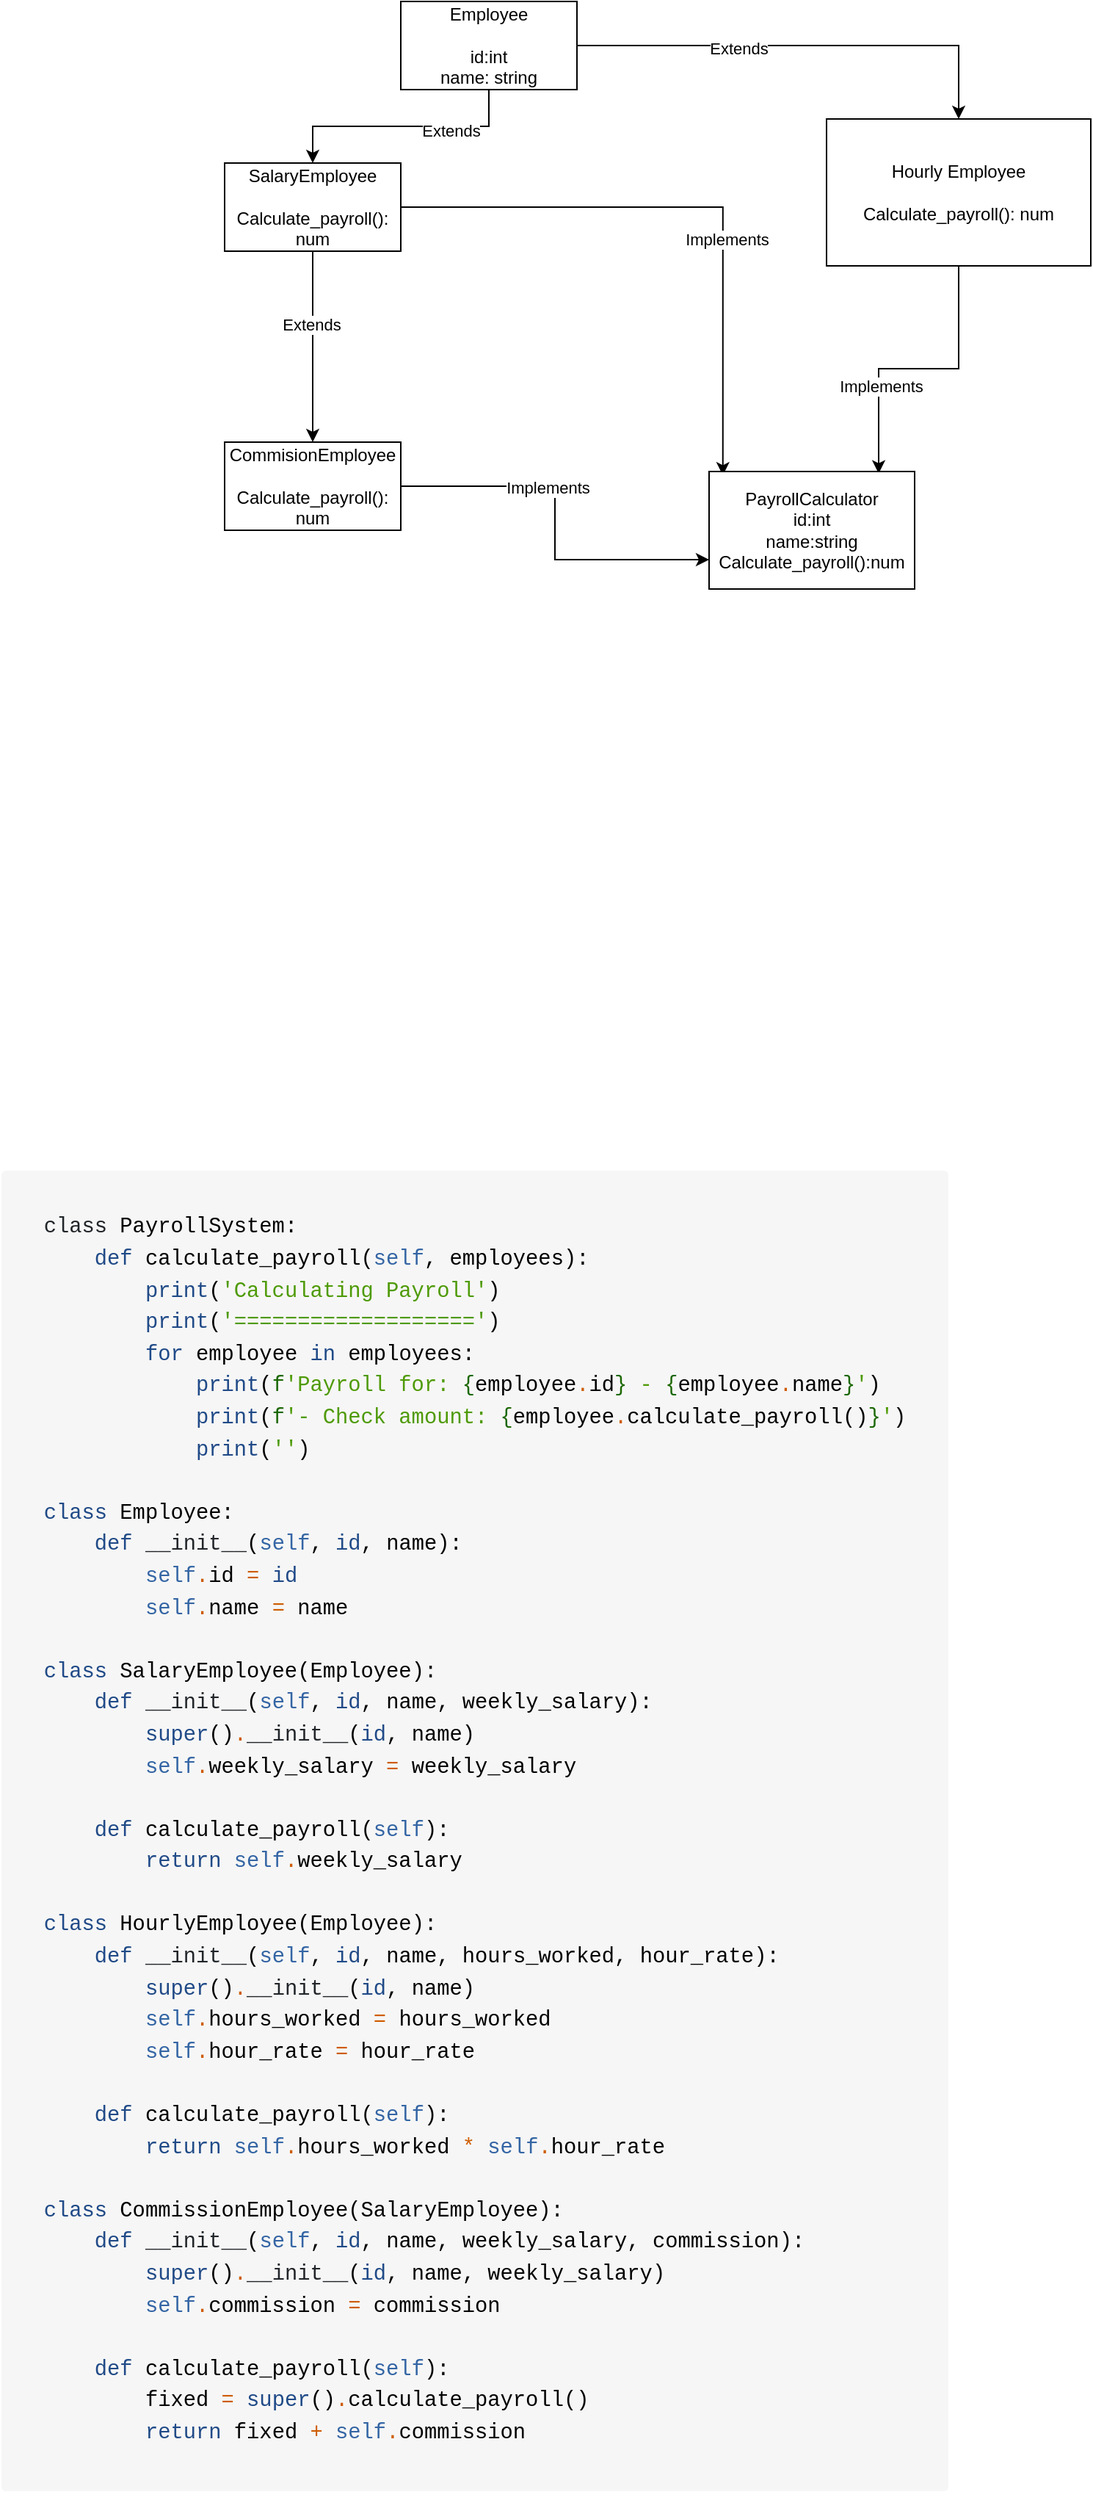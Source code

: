 <mxfile version="21.1.1" type="github">
  <diagram name="Page-1" id="iYBlmpluRM1crAv6GRh2">
    <mxGraphModel dx="2255" dy="687" grid="1" gridSize="10" guides="1" tooltips="1" connect="1" arrows="1" fold="1" page="1" pageScale="1" pageWidth="850" pageHeight="1100" math="0" shadow="0">
      <root>
        <mxCell id="0" />
        <mxCell id="1" parent="0" />
        <mxCell id="h7s7YZ0ps7kjXtsoYlMD-13" style="edgeStyle=orthogonalEdgeStyle;rounded=0;orthogonalLoop=1;jettySize=auto;html=1;entryX=0.5;entryY=0;entryDx=0;entryDy=0;" edge="1" parent="1" source="h7s7YZ0ps7kjXtsoYlMD-1" target="h7s7YZ0ps7kjXtsoYlMD-2">
          <mxGeometry relative="1" as="geometry" />
        </mxCell>
        <mxCell id="h7s7YZ0ps7kjXtsoYlMD-24" value="Extends" style="edgeLabel;html=1;align=center;verticalAlign=middle;resizable=0;points=[];" vertex="1" connectable="0" parent="h7s7YZ0ps7kjXtsoYlMD-13">
          <mxGeometry x="-0.29" y="-2" relative="1" as="geometry">
            <mxPoint as="offset" />
          </mxGeometry>
        </mxCell>
        <mxCell id="h7s7YZ0ps7kjXtsoYlMD-15" style="edgeStyle=orthogonalEdgeStyle;rounded=0;orthogonalLoop=1;jettySize=auto;html=1;entryX=0.5;entryY=0;entryDx=0;entryDy=0;" edge="1" parent="1" source="h7s7YZ0ps7kjXtsoYlMD-1" target="h7s7YZ0ps7kjXtsoYlMD-3">
          <mxGeometry relative="1" as="geometry" />
        </mxCell>
        <mxCell id="h7s7YZ0ps7kjXtsoYlMD-22" value="Extends" style="edgeLabel;html=1;align=center;verticalAlign=middle;resizable=0;points=[];" vertex="1" connectable="0" parent="h7s7YZ0ps7kjXtsoYlMD-15">
          <mxGeometry x="-0.4" y="3" relative="1" as="geometry">
            <mxPoint as="offset" />
          </mxGeometry>
        </mxCell>
        <mxCell id="h7s7YZ0ps7kjXtsoYlMD-1" value="Employee&lt;br&gt;&lt;br&gt;id:int&lt;br&gt;name: string" style="rounded=0;whiteSpace=wrap;html=1;" vertex="1" parent="1">
          <mxGeometry x="220" y="80" width="120" height="60" as="geometry" />
        </mxCell>
        <mxCell id="h7s7YZ0ps7kjXtsoYlMD-12" style="edgeStyle=orthogonalEdgeStyle;rounded=0;orthogonalLoop=1;jettySize=auto;html=1;entryX=0.825;entryY=0.017;entryDx=0;entryDy=0;entryPerimeter=0;" edge="1" parent="1" source="h7s7YZ0ps7kjXtsoYlMD-2" target="h7s7YZ0ps7kjXtsoYlMD-8">
          <mxGeometry relative="1" as="geometry" />
        </mxCell>
        <mxCell id="h7s7YZ0ps7kjXtsoYlMD-21" value="Implements" style="edgeLabel;html=1;align=center;verticalAlign=middle;resizable=0;points=[];" vertex="1" connectable="0" parent="h7s7YZ0ps7kjXtsoYlMD-12">
          <mxGeometry x="0.396" y="1" relative="1" as="geometry">
            <mxPoint as="offset" />
          </mxGeometry>
        </mxCell>
        <mxCell id="h7s7YZ0ps7kjXtsoYlMD-2" value="Hourly Employee&lt;br&gt;&lt;br&gt;Calculate_payroll(): num" style="rounded=0;whiteSpace=wrap;html=1;" vertex="1" parent="1">
          <mxGeometry x="510" y="160" width="180" height="100" as="geometry" />
        </mxCell>
        <mxCell id="h7s7YZ0ps7kjXtsoYlMD-11" style="edgeStyle=orthogonalEdgeStyle;rounded=0;orthogonalLoop=1;jettySize=auto;html=1;entryX=0.067;entryY=0.033;entryDx=0;entryDy=0;entryPerimeter=0;" edge="1" parent="1" source="h7s7YZ0ps7kjXtsoYlMD-3" target="h7s7YZ0ps7kjXtsoYlMD-8">
          <mxGeometry relative="1" as="geometry" />
        </mxCell>
        <mxCell id="h7s7YZ0ps7kjXtsoYlMD-20" value="Implements" style="edgeLabel;html=1;align=center;verticalAlign=middle;resizable=0;points=[];" vertex="1" connectable="0" parent="h7s7YZ0ps7kjXtsoYlMD-11">
          <mxGeometry x="0.2" y="2" relative="1" as="geometry">
            <mxPoint as="offset" />
          </mxGeometry>
        </mxCell>
        <mxCell id="h7s7YZ0ps7kjXtsoYlMD-17" style="edgeStyle=orthogonalEdgeStyle;rounded=0;orthogonalLoop=1;jettySize=auto;html=1;entryX=0.5;entryY=0;entryDx=0;entryDy=0;" edge="1" parent="1" source="h7s7YZ0ps7kjXtsoYlMD-3" target="h7s7YZ0ps7kjXtsoYlMD-6">
          <mxGeometry relative="1" as="geometry" />
        </mxCell>
        <mxCell id="h7s7YZ0ps7kjXtsoYlMD-26" value="Extends" style="edgeLabel;html=1;align=center;verticalAlign=middle;resizable=0;points=[];" vertex="1" connectable="0" parent="h7s7YZ0ps7kjXtsoYlMD-17">
          <mxGeometry x="-0.231" y="-1" relative="1" as="geometry">
            <mxPoint as="offset" />
          </mxGeometry>
        </mxCell>
        <mxCell id="h7s7YZ0ps7kjXtsoYlMD-3" value="SalaryEmployee&lt;br&gt;&lt;br&gt;Calculate_payroll(): num" style="rounded=0;whiteSpace=wrap;html=1;" vertex="1" parent="1">
          <mxGeometry x="100" y="190" width="120" height="60" as="geometry" />
        </mxCell>
        <mxCell id="h7s7YZ0ps7kjXtsoYlMD-10" style="edgeStyle=orthogonalEdgeStyle;rounded=0;orthogonalLoop=1;jettySize=auto;html=1;entryX=0;entryY=0.75;entryDx=0;entryDy=0;" edge="1" parent="1" source="h7s7YZ0ps7kjXtsoYlMD-6" target="h7s7YZ0ps7kjXtsoYlMD-8">
          <mxGeometry relative="1" as="geometry" />
        </mxCell>
        <mxCell id="h7s7YZ0ps7kjXtsoYlMD-19" value="Implements" style="edgeLabel;html=1;align=center;verticalAlign=middle;resizable=0;points=[];" vertex="1" connectable="0" parent="h7s7YZ0ps7kjXtsoYlMD-10">
          <mxGeometry x="-0.231" y="-1" relative="1" as="geometry">
            <mxPoint as="offset" />
          </mxGeometry>
        </mxCell>
        <mxCell id="h7s7YZ0ps7kjXtsoYlMD-6" value="CommisionEmployee&lt;br&gt;&lt;br&gt;Calculate_payroll():&lt;br&gt;num" style="rounded=0;whiteSpace=wrap;html=1;" vertex="1" parent="1">
          <mxGeometry x="100" y="380" width="120" height="60" as="geometry" />
        </mxCell>
        <mxCell id="h7s7YZ0ps7kjXtsoYlMD-8" value="PayrollCalculator&lt;br&gt;id:int&lt;br&gt;name:string&lt;br&gt;Calculate_payroll():num" style="rounded=0;whiteSpace=wrap;html=1;" vertex="1" parent="1">
          <mxGeometry x="430" y="400" width="140" height="80" as="geometry" />
        </mxCell>
        <mxCell id="h7s7YZ0ps7kjXtsoYlMD-27" value="&lt;pre style=&quot;box-sizing: border-box; font-family: SFMono-Regular, Menlo, Monaco, Consolas, &amp;quot;liberation mono&amp;quot;, &amp;quot;courier new&amp;quot;, monospace; font-size: 14.4px; margin-top: 0px; margin-bottom: 0px; overflow: auto; color: rgb(33, 37, 41); line-height: 1.5em; background-color: rgb(246, 246, 246); padding: 1em; border-radius: 3px; overflow-wrap: normal; position: relative; text-align: left;&quot;&gt;&lt;pre style=&quot;box-sizing: border-box; font-family: SFMono-Regular, Menlo, Monaco, Consolas, &amp;quot;liberation mono&amp;quot;, &amp;quot;courier new&amp;quot;, monospace; font-size: 14.4px; margin-top: 0px; margin-bottom: 0px; overflow: auto; line-height: 1.5em; padding: 1em; border-radius: 3px; overflow-wrap: normal; position: relative;&quot;&gt;&lt;code style=&quot;box-sizing: border-box; font-family: SFMono-Regular, Menlo, Monaco, Consolas, &amp;quot;liberation mono&amp;quot;, &amp;quot;courier new&amp;quot;, monospace; font-size: inherit; color: inherit; overflow-wrap: normal; word-break: normal;&quot;&gt;class &lt;span style=&quot;box-sizing: border-box; color: rgb(0, 0, 0);&quot; class=&quot;nc&quot;&gt;PayrollSystem&lt;/span&gt;&lt;span style=&quot;box-sizing: border-box; color: rgb(0, 0, 0);&quot; class=&quot;p&quot;&gt;:&lt;/span&gt;&lt;br/&gt;    &lt;span style=&quot;box-sizing: border-box; color: rgb(32, 74, 135);&quot; class=&quot;k&quot;&gt;def&lt;/span&gt; &lt;span style=&quot;box-sizing: border-box; color: rgb(0, 0, 0);&quot; class=&quot;nf&quot;&gt;calculate_payroll&lt;/span&gt;&lt;span style=&quot;box-sizing: border-box; color: rgb(0, 0, 0);&quot; class=&quot;p&quot;&gt;(&lt;/span&gt;&lt;span style=&quot;box-sizing: border-box; color: rgb(52, 101, 164);&quot; class=&quot;bp&quot;&gt;self&lt;/span&gt;&lt;span style=&quot;box-sizing: border-box; color: rgb(0, 0, 0);&quot; class=&quot;p&quot;&gt;,&lt;/span&gt; &lt;span style=&quot;box-sizing: border-box; color: rgb(0, 0, 0);&quot; class=&quot;n&quot;&gt;employees&lt;/span&gt;&lt;span style=&quot;box-sizing: border-box; color: rgb(0, 0, 0);&quot; class=&quot;p&quot;&gt;):&lt;/span&gt;&lt;br/&gt;        &lt;span style=&quot;box-sizing: border-box; color: rgb(32, 74, 135);&quot; class=&quot;nb&quot;&gt;print&lt;/span&gt;&lt;span style=&quot;box-sizing: border-box; color: rgb(0, 0, 0);&quot; class=&quot;p&quot;&gt;(&lt;/span&gt;&lt;span style=&quot;box-sizing: border-box; color: rgb(78, 154, 6);&quot; class=&quot;s1&quot;&gt;&#39;Calculating Payroll&#39;&lt;/span&gt;&lt;span style=&quot;box-sizing: border-box; color: rgb(0, 0, 0);&quot; class=&quot;p&quot;&gt;)&lt;/span&gt;&lt;br/&gt;        &lt;span style=&quot;box-sizing: border-box; color: rgb(32, 74, 135);&quot; class=&quot;nb&quot;&gt;print&lt;/span&gt;&lt;span style=&quot;box-sizing: border-box; color: rgb(0, 0, 0);&quot; class=&quot;p&quot;&gt;(&lt;/span&gt;&lt;span style=&quot;box-sizing: border-box; color: rgb(78, 154, 6);&quot; class=&quot;s1&quot;&gt;&#39;===================&#39;&lt;/span&gt;&lt;span style=&quot;box-sizing: border-box; color: rgb(0, 0, 0);&quot; class=&quot;p&quot;&gt;)&lt;/span&gt;&lt;br/&gt;        &lt;span style=&quot;box-sizing: border-box; color: rgb(32, 74, 135);&quot; class=&quot;k&quot;&gt;for&lt;/span&gt; &lt;span style=&quot;box-sizing: border-box; color: rgb(0, 0, 0);&quot; class=&quot;n&quot;&gt;employee&lt;/span&gt; &lt;span style=&quot;box-sizing: border-box; color: rgb(32, 74, 135);&quot; class=&quot;ow&quot;&gt;in&lt;/span&gt; &lt;span style=&quot;box-sizing: border-box; color: rgb(0, 0, 0);&quot; class=&quot;n&quot;&gt;employees&lt;/span&gt;&lt;span style=&quot;box-sizing: border-box; color: rgb(0, 0, 0);&quot; class=&quot;p&quot;&gt;:&lt;/span&gt;&lt;br/&gt;            &lt;span style=&quot;box-sizing: border-box; color: rgb(32, 74, 135);&quot; class=&quot;nb&quot;&gt;print&lt;/span&gt;&lt;span style=&quot;box-sizing: border-box; color: rgb(0, 0, 0);&quot; class=&quot;p&quot;&gt;(&lt;/span&gt;&lt;span style=&quot;box-sizing: border-box; color: rgb(27, 103, 0);&quot; class=&quot;sa&quot;&gt;f&lt;/span&gt;&lt;span style=&quot;box-sizing: border-box; color: rgb(78, 154, 6);&quot; class=&quot;s1&quot;&gt;&#39;Payroll for: &lt;/span&gt;&lt;span style=&quot;box-sizing: border-box; color: rgb(27, 103, 0);&quot; class=&quot;si&quot;&gt;{&lt;/span&gt;&lt;span style=&quot;box-sizing: border-box; color: rgb(0, 0, 0);&quot; class=&quot;n&quot;&gt;employee&lt;/span&gt;&lt;span style=&quot;box-sizing: border-box; color: rgb(206, 92, 0);&quot; class=&quot;o&quot;&gt;.&lt;/span&gt;&lt;span style=&quot;box-sizing: border-box; color: rgb(0, 0, 0);&quot; class=&quot;n&quot;&gt;id&lt;/span&gt;&lt;span style=&quot;box-sizing: border-box; color: rgb(27, 103, 0);&quot; class=&quot;si&quot;&gt;}&lt;/span&gt;&lt;span style=&quot;box-sizing: border-box; color: rgb(78, 154, 6);&quot; class=&quot;s1&quot;&gt; - &lt;/span&gt;&lt;span style=&quot;box-sizing: border-box; color: rgb(27, 103, 0);&quot; class=&quot;si&quot;&gt;{&lt;/span&gt;&lt;span style=&quot;box-sizing: border-box; color: rgb(0, 0, 0);&quot; class=&quot;n&quot;&gt;employee&lt;/span&gt;&lt;span style=&quot;box-sizing: border-box; color: rgb(206, 92, 0);&quot; class=&quot;o&quot;&gt;.&lt;/span&gt;&lt;span style=&quot;box-sizing: border-box; color: rgb(0, 0, 0);&quot; class=&quot;n&quot;&gt;name&lt;/span&gt;&lt;span style=&quot;box-sizing: border-box; color: rgb(27, 103, 0);&quot; class=&quot;si&quot;&gt;}&lt;/span&gt;&lt;span style=&quot;box-sizing: border-box; color: rgb(78, 154, 6);&quot; class=&quot;s1&quot;&gt;&#39;&lt;/span&gt;&lt;span style=&quot;box-sizing: border-box; color: rgb(0, 0, 0);&quot; class=&quot;p&quot;&gt;)&lt;/span&gt;&lt;br/&gt;            &lt;span style=&quot;box-sizing: border-box; color: rgb(32, 74, 135);&quot; class=&quot;nb&quot;&gt;print&lt;/span&gt;&lt;span style=&quot;box-sizing: border-box; color: rgb(0, 0, 0);&quot; class=&quot;p&quot;&gt;(&lt;/span&gt;&lt;span style=&quot;box-sizing: border-box; color: rgb(27, 103, 0);&quot; class=&quot;sa&quot;&gt;f&lt;/span&gt;&lt;span style=&quot;box-sizing: border-box; color: rgb(78, 154, 6);&quot; class=&quot;s1&quot;&gt;&#39;- Check amount: &lt;/span&gt;&lt;span style=&quot;box-sizing: border-box; color: rgb(27, 103, 0);&quot; class=&quot;si&quot;&gt;{&lt;/span&gt;&lt;span style=&quot;box-sizing: border-box; color: rgb(0, 0, 0);&quot; class=&quot;n&quot;&gt;employee&lt;/span&gt;&lt;span style=&quot;box-sizing: border-box; color: rgb(206, 92, 0);&quot; class=&quot;o&quot;&gt;.&lt;/span&gt;&lt;span style=&quot;box-sizing: border-box; color: rgb(0, 0, 0);&quot; class=&quot;n&quot;&gt;calculate_payroll&lt;/span&gt;&lt;span style=&quot;box-sizing: border-box; color: rgb(0, 0, 0);&quot; class=&quot;p&quot;&gt;()&lt;/span&gt;&lt;span style=&quot;box-sizing: border-box; color: rgb(27, 103, 0);&quot; class=&quot;si&quot;&gt;}&lt;/span&gt;&lt;span style=&quot;box-sizing: border-box; color: rgb(78, 154, 6);&quot; class=&quot;s1&quot;&gt;&#39;&lt;/span&gt;&lt;span style=&quot;box-sizing: border-box; color: rgb(0, 0, 0);&quot; class=&quot;p&quot;&gt;)&lt;/span&gt;&lt;br/&gt;            &lt;span style=&quot;box-sizing: border-box; color: rgb(32, 74, 135);&quot; class=&quot;nb&quot;&gt;print&lt;/span&gt;&lt;span style=&quot;box-sizing: border-box; color: rgb(0, 0, 0);&quot; class=&quot;p&quot;&gt;(&lt;/span&gt;&lt;span style=&quot;box-sizing: border-box; color: rgb(78, 154, 6);&quot; class=&quot;s1&quot;&gt;&#39;&#39;&lt;/span&gt;&lt;span style=&quot;box-sizing: border-box; color: rgb(0, 0, 0);&quot; class=&quot;p&quot;&gt;)&lt;/span&gt;&lt;br/&gt;&lt;br/&gt;&lt;span style=&quot;box-sizing: border-box; color: rgb(32, 74, 135);&quot; class=&quot;k&quot;&gt;class&lt;/span&gt; &lt;span style=&quot;box-sizing: border-box; color: rgb(0, 0, 0);&quot; class=&quot;nc&quot;&gt;Employee&lt;/span&gt;&lt;span style=&quot;box-sizing: border-box; color: rgb(0, 0, 0);&quot; class=&quot;p&quot;&gt;:&lt;/span&gt;&lt;br/&gt;    &lt;span style=&quot;box-sizing: border-box; color: rgb(32, 74, 135);&quot; class=&quot;k&quot;&gt;def&lt;/span&gt; &lt;span style=&quot;box-sizing: border-box;&quot; class=&quot;fm&quot;&gt;__init__&lt;/span&gt;&lt;span style=&quot;box-sizing: border-box; color: rgb(0, 0, 0);&quot; class=&quot;p&quot;&gt;(&lt;/span&gt;&lt;span style=&quot;box-sizing: border-box; color: rgb(52, 101, 164);&quot; class=&quot;bp&quot;&gt;self&lt;/span&gt;&lt;span style=&quot;box-sizing: border-box; color: rgb(0, 0, 0);&quot; class=&quot;p&quot;&gt;,&lt;/span&gt; &lt;span style=&quot;box-sizing: border-box; color: rgb(32, 74, 135);&quot; class=&quot;nb&quot;&gt;id&lt;/span&gt;&lt;span style=&quot;box-sizing: border-box; color: rgb(0, 0, 0);&quot; class=&quot;p&quot;&gt;,&lt;/span&gt; &lt;span style=&quot;box-sizing: border-box; color: rgb(0, 0, 0);&quot; class=&quot;n&quot;&gt;name&lt;/span&gt;&lt;span style=&quot;box-sizing: border-box; color: rgb(0, 0, 0);&quot; class=&quot;p&quot;&gt;):&lt;/span&gt;&lt;br/&gt;        &lt;span style=&quot;box-sizing: border-box; color: rgb(52, 101, 164);&quot; class=&quot;bp&quot;&gt;self&lt;/span&gt;&lt;span style=&quot;box-sizing: border-box; color: rgb(206, 92, 0);&quot; class=&quot;o&quot;&gt;.&lt;/span&gt;&lt;span style=&quot;box-sizing: border-box; color: rgb(0, 0, 0);&quot; class=&quot;n&quot;&gt;id&lt;/span&gt; &lt;span style=&quot;box-sizing: border-box; color: rgb(206, 92, 0);&quot; class=&quot;o&quot;&gt;=&lt;/span&gt; &lt;span style=&quot;box-sizing: border-box; color: rgb(32, 74, 135);&quot; class=&quot;nb&quot;&gt;id&lt;/span&gt;&lt;br/&gt;        &lt;span style=&quot;box-sizing: border-box; color: rgb(52, 101, 164);&quot; class=&quot;bp&quot;&gt;self&lt;/span&gt;&lt;span style=&quot;box-sizing: border-box; color: rgb(206, 92, 0);&quot; class=&quot;o&quot;&gt;.&lt;/span&gt;&lt;span style=&quot;box-sizing: border-box; color: rgb(0, 0, 0);&quot; class=&quot;n&quot;&gt;name&lt;/span&gt; &lt;span style=&quot;box-sizing: border-box; color: rgb(206, 92, 0);&quot; class=&quot;o&quot;&gt;=&lt;/span&gt; &lt;span style=&quot;box-sizing: border-box; color: rgb(0, 0, 0);&quot; class=&quot;n&quot;&gt;name&lt;/span&gt;&lt;br/&gt;&lt;br/&gt;&lt;span style=&quot;box-sizing: border-box; color: rgb(32, 74, 135);&quot; class=&quot;k&quot;&gt;class&lt;/span&gt; &lt;span style=&quot;box-sizing: border-box; color: rgb(0, 0, 0);&quot; class=&quot;nc&quot;&gt;SalaryEmployee&lt;/span&gt;&lt;span style=&quot;box-sizing: border-box; color: rgb(0, 0, 0);&quot; class=&quot;p&quot;&gt;(&lt;/span&gt;&lt;span style=&quot;box-sizing: border-box; color: rgb(0, 0, 0);&quot; class=&quot;n&quot;&gt;Employee&lt;/span&gt;&lt;span style=&quot;box-sizing: border-box; color: rgb(0, 0, 0);&quot; class=&quot;p&quot;&gt;):&lt;/span&gt;&lt;br/&gt;    &lt;span style=&quot;box-sizing: border-box; color: rgb(32, 74, 135);&quot; class=&quot;k&quot;&gt;def&lt;/span&gt; &lt;span style=&quot;box-sizing: border-box;&quot; class=&quot;fm&quot;&gt;__init__&lt;/span&gt;&lt;span style=&quot;box-sizing: border-box; color: rgb(0, 0, 0);&quot; class=&quot;p&quot;&gt;(&lt;/span&gt;&lt;span style=&quot;box-sizing: border-box; color: rgb(52, 101, 164);&quot; class=&quot;bp&quot;&gt;self&lt;/span&gt;&lt;span style=&quot;box-sizing: border-box; color: rgb(0, 0, 0);&quot; class=&quot;p&quot;&gt;,&lt;/span&gt; &lt;span style=&quot;box-sizing: border-box; color: rgb(32, 74, 135);&quot; class=&quot;nb&quot;&gt;id&lt;/span&gt;&lt;span style=&quot;box-sizing: border-box; color: rgb(0, 0, 0);&quot; class=&quot;p&quot;&gt;,&lt;/span&gt; &lt;span style=&quot;box-sizing: border-box; color: rgb(0, 0, 0);&quot; class=&quot;n&quot;&gt;name&lt;/span&gt;&lt;span style=&quot;box-sizing: border-box; color: rgb(0, 0, 0);&quot; class=&quot;p&quot;&gt;,&lt;/span&gt; &lt;span style=&quot;box-sizing: border-box; color: rgb(0, 0, 0);&quot; class=&quot;n&quot;&gt;weekly_salary&lt;/span&gt;&lt;span style=&quot;box-sizing: border-box; color: rgb(0, 0, 0);&quot; class=&quot;p&quot;&gt;):&lt;/span&gt;&lt;br/&gt;        &lt;span style=&quot;box-sizing: border-box; color: rgb(32, 74, 135);&quot; class=&quot;nb&quot;&gt;super&lt;/span&gt;&lt;span style=&quot;box-sizing: border-box; color: rgb(0, 0, 0);&quot; class=&quot;p&quot;&gt;()&lt;/span&gt;&lt;span style=&quot;box-sizing: border-box; color: rgb(206, 92, 0);&quot; class=&quot;o&quot;&gt;.&lt;/span&gt;&lt;span style=&quot;box-sizing: border-box;&quot; class=&quot;fm&quot;&gt;__init__&lt;/span&gt;&lt;span style=&quot;box-sizing: border-box; color: rgb(0, 0, 0);&quot; class=&quot;p&quot;&gt;(&lt;/span&gt;&lt;span style=&quot;box-sizing: border-box; color: rgb(32, 74, 135);&quot; class=&quot;nb&quot;&gt;id&lt;/span&gt;&lt;span style=&quot;box-sizing: border-box; color: rgb(0, 0, 0);&quot; class=&quot;p&quot;&gt;,&lt;/span&gt; &lt;span style=&quot;box-sizing: border-box; color: rgb(0, 0, 0);&quot; class=&quot;n&quot;&gt;name&lt;/span&gt;&lt;span style=&quot;box-sizing: border-box; color: rgb(0, 0, 0);&quot; class=&quot;p&quot;&gt;)&lt;/span&gt;&lt;br/&gt;        &lt;span style=&quot;box-sizing: border-box; color: rgb(52, 101, 164);&quot; class=&quot;bp&quot;&gt;self&lt;/span&gt;&lt;span style=&quot;box-sizing: border-box; color: rgb(206, 92, 0);&quot; class=&quot;o&quot;&gt;.&lt;/span&gt;&lt;span style=&quot;box-sizing: border-box; color: rgb(0, 0, 0);&quot; class=&quot;n&quot;&gt;weekly_salary&lt;/span&gt; &lt;span style=&quot;box-sizing: border-box; color: rgb(206, 92, 0);&quot; class=&quot;o&quot;&gt;=&lt;/span&gt; &lt;span style=&quot;box-sizing: border-box; color: rgb(0, 0, 0);&quot; class=&quot;n&quot;&gt;weekly_salary&lt;/span&gt;&lt;br/&gt;&lt;br/&gt;    &lt;span style=&quot;box-sizing: border-box; color: rgb(32, 74, 135);&quot; class=&quot;k&quot;&gt;def&lt;/span&gt; &lt;span style=&quot;box-sizing: border-box; color: rgb(0, 0, 0);&quot; class=&quot;nf&quot;&gt;calculate_payroll&lt;/span&gt;&lt;span style=&quot;box-sizing: border-box; color: rgb(0, 0, 0);&quot; class=&quot;p&quot;&gt;(&lt;/span&gt;&lt;span style=&quot;box-sizing: border-box; color: rgb(52, 101, 164);&quot; class=&quot;bp&quot;&gt;self&lt;/span&gt;&lt;span style=&quot;box-sizing: border-box; color: rgb(0, 0, 0);&quot; class=&quot;p&quot;&gt;):&lt;/span&gt;&lt;br/&gt;        &lt;span style=&quot;box-sizing: border-box; color: rgb(32, 74, 135);&quot; class=&quot;k&quot;&gt;return&lt;/span&gt; &lt;span style=&quot;box-sizing: border-box; color: rgb(52, 101, 164);&quot; class=&quot;bp&quot;&gt;self&lt;/span&gt;&lt;span style=&quot;box-sizing: border-box; color: rgb(206, 92, 0);&quot; class=&quot;o&quot;&gt;.&lt;/span&gt;&lt;span style=&quot;box-sizing: border-box; color: rgb(0, 0, 0);&quot; class=&quot;n&quot;&gt;weekly_salary&lt;/span&gt;&lt;br/&gt;&lt;br/&gt;&lt;span style=&quot;box-sizing: border-box; color: rgb(32, 74, 135);&quot; class=&quot;k&quot;&gt;class&lt;/span&gt; &lt;span style=&quot;box-sizing: border-box; color: rgb(0, 0, 0);&quot; class=&quot;nc&quot;&gt;HourlyEmployee&lt;/span&gt;&lt;span style=&quot;box-sizing: border-box; color: rgb(0, 0, 0);&quot; class=&quot;p&quot;&gt;(&lt;/span&gt;&lt;span style=&quot;box-sizing: border-box; color: rgb(0, 0, 0);&quot; class=&quot;n&quot;&gt;Employee&lt;/span&gt;&lt;span style=&quot;box-sizing: border-box; color: rgb(0, 0, 0);&quot; class=&quot;p&quot;&gt;):&lt;/span&gt;&lt;br/&gt;    &lt;span style=&quot;box-sizing: border-box; color: rgb(32, 74, 135);&quot; class=&quot;k&quot;&gt;def&lt;/span&gt; &lt;span style=&quot;box-sizing: border-box;&quot; class=&quot;fm&quot;&gt;__init__&lt;/span&gt;&lt;span style=&quot;box-sizing: border-box; color: rgb(0, 0, 0);&quot; class=&quot;p&quot;&gt;(&lt;/span&gt;&lt;span style=&quot;box-sizing: border-box; color: rgb(52, 101, 164);&quot; class=&quot;bp&quot;&gt;self&lt;/span&gt;&lt;span style=&quot;box-sizing: border-box; color: rgb(0, 0, 0);&quot; class=&quot;p&quot;&gt;,&lt;/span&gt; &lt;span style=&quot;box-sizing: border-box; color: rgb(32, 74, 135);&quot; class=&quot;nb&quot;&gt;id&lt;/span&gt;&lt;span style=&quot;box-sizing: border-box; color: rgb(0, 0, 0);&quot; class=&quot;p&quot;&gt;,&lt;/span&gt; &lt;span style=&quot;box-sizing: border-box; color: rgb(0, 0, 0);&quot; class=&quot;n&quot;&gt;name&lt;/span&gt;&lt;span style=&quot;box-sizing: border-box; color: rgb(0, 0, 0);&quot; class=&quot;p&quot;&gt;,&lt;/span&gt; &lt;span style=&quot;box-sizing: border-box; color: rgb(0, 0, 0);&quot; class=&quot;n&quot;&gt;hours_worked&lt;/span&gt;&lt;span style=&quot;box-sizing: border-box; color: rgb(0, 0, 0);&quot; class=&quot;p&quot;&gt;,&lt;/span&gt; &lt;span style=&quot;box-sizing: border-box; color: rgb(0, 0, 0);&quot; class=&quot;n&quot;&gt;hour_rate&lt;/span&gt;&lt;span style=&quot;box-sizing: border-box; color: rgb(0, 0, 0);&quot; class=&quot;p&quot;&gt;):&lt;/span&gt;&lt;br/&gt;        &lt;span style=&quot;box-sizing: border-box; color: rgb(32, 74, 135);&quot; class=&quot;nb&quot;&gt;super&lt;/span&gt;&lt;span style=&quot;box-sizing: border-box; color: rgb(0, 0, 0);&quot; class=&quot;p&quot;&gt;()&lt;/span&gt;&lt;span style=&quot;box-sizing: border-box; color: rgb(206, 92, 0);&quot; class=&quot;o&quot;&gt;.&lt;/span&gt;&lt;span style=&quot;box-sizing: border-box;&quot; class=&quot;fm&quot;&gt;__init__&lt;/span&gt;&lt;span style=&quot;box-sizing: border-box; color: rgb(0, 0, 0);&quot; class=&quot;p&quot;&gt;(&lt;/span&gt;&lt;span style=&quot;box-sizing: border-box; color: rgb(32, 74, 135);&quot; class=&quot;nb&quot;&gt;id&lt;/span&gt;&lt;span style=&quot;box-sizing: border-box; color: rgb(0, 0, 0);&quot; class=&quot;p&quot;&gt;,&lt;/span&gt; &lt;span style=&quot;box-sizing: border-box; color: rgb(0, 0, 0);&quot; class=&quot;n&quot;&gt;name&lt;/span&gt;&lt;span style=&quot;box-sizing: border-box; color: rgb(0, 0, 0);&quot; class=&quot;p&quot;&gt;)&lt;/span&gt;&lt;br/&gt;        &lt;span style=&quot;box-sizing: border-box; color: rgb(52, 101, 164);&quot; class=&quot;bp&quot;&gt;self&lt;/span&gt;&lt;span style=&quot;box-sizing: border-box; color: rgb(206, 92, 0);&quot; class=&quot;o&quot;&gt;.&lt;/span&gt;&lt;span style=&quot;box-sizing: border-box; color: rgb(0, 0, 0);&quot; class=&quot;n&quot;&gt;hours_worked&lt;/span&gt; &lt;span style=&quot;box-sizing: border-box; color: rgb(206, 92, 0);&quot; class=&quot;o&quot;&gt;=&lt;/span&gt; &lt;span style=&quot;box-sizing: border-box; color: rgb(0, 0, 0);&quot; class=&quot;n&quot;&gt;hours_worked&lt;/span&gt;&lt;br/&gt;        &lt;span style=&quot;box-sizing: border-box; color: rgb(52, 101, 164);&quot; class=&quot;bp&quot;&gt;self&lt;/span&gt;&lt;span style=&quot;box-sizing: border-box; color: rgb(206, 92, 0);&quot; class=&quot;o&quot;&gt;.&lt;/span&gt;&lt;span style=&quot;box-sizing: border-box; color: rgb(0, 0, 0);&quot; class=&quot;n&quot;&gt;hour_rate&lt;/span&gt; &lt;span style=&quot;box-sizing: border-box; color: rgb(206, 92, 0);&quot; class=&quot;o&quot;&gt;=&lt;/span&gt; &lt;span style=&quot;box-sizing: border-box; color: rgb(0, 0, 0);&quot; class=&quot;n&quot;&gt;hour_rate&lt;/span&gt;&lt;br/&gt;&lt;br/&gt;    &lt;span style=&quot;box-sizing: border-box; color: rgb(32, 74, 135);&quot; class=&quot;k&quot;&gt;def&lt;/span&gt; &lt;span style=&quot;box-sizing: border-box; color: rgb(0, 0, 0);&quot; class=&quot;nf&quot;&gt;calculate_payroll&lt;/span&gt;&lt;span style=&quot;box-sizing: border-box; color: rgb(0, 0, 0);&quot; class=&quot;p&quot;&gt;(&lt;/span&gt;&lt;span style=&quot;box-sizing: border-box; color: rgb(52, 101, 164);&quot; class=&quot;bp&quot;&gt;self&lt;/span&gt;&lt;span style=&quot;box-sizing: border-box; color: rgb(0, 0, 0);&quot; class=&quot;p&quot;&gt;):&lt;/span&gt;&lt;br/&gt;        &lt;span style=&quot;box-sizing: border-box; color: rgb(32, 74, 135);&quot; class=&quot;k&quot;&gt;return&lt;/span&gt; &lt;span style=&quot;box-sizing: border-box; color: rgb(52, 101, 164);&quot; class=&quot;bp&quot;&gt;self&lt;/span&gt;&lt;span style=&quot;box-sizing: border-box; color: rgb(206, 92, 0);&quot; class=&quot;o&quot;&gt;.&lt;/span&gt;&lt;span style=&quot;box-sizing: border-box; color: rgb(0, 0, 0);&quot; class=&quot;n&quot;&gt;hours_worked&lt;/span&gt; &lt;span style=&quot;box-sizing: border-box; color: rgb(206, 92, 0);&quot; class=&quot;o&quot;&gt;*&lt;/span&gt; &lt;span style=&quot;box-sizing: border-box; color: rgb(52, 101, 164);&quot; class=&quot;bp&quot;&gt;self&lt;/span&gt;&lt;span style=&quot;box-sizing: border-box; color: rgb(206, 92, 0);&quot; class=&quot;o&quot;&gt;.&lt;/span&gt;&lt;span style=&quot;box-sizing: border-box; color: rgb(0, 0, 0);&quot; class=&quot;n&quot;&gt;hour_rate&lt;/span&gt;&lt;br/&gt;&lt;br/&gt;&lt;span style=&quot;box-sizing: border-box; color: rgb(32, 74, 135);&quot; class=&quot;k&quot;&gt;class&lt;/span&gt; &lt;span style=&quot;box-sizing: border-box; color: rgb(0, 0, 0);&quot; class=&quot;nc&quot;&gt;CommissionEmployee&lt;/span&gt;&lt;span style=&quot;box-sizing: border-box; color: rgb(0, 0, 0);&quot; class=&quot;p&quot;&gt;(&lt;/span&gt;&lt;span style=&quot;box-sizing: border-box; color: rgb(0, 0, 0);&quot; class=&quot;n&quot;&gt;SalaryEmployee&lt;/span&gt;&lt;span style=&quot;box-sizing: border-box; color: rgb(0, 0, 0);&quot; class=&quot;p&quot;&gt;):&lt;/span&gt;&lt;br/&gt;    &lt;span style=&quot;box-sizing: border-box; color: rgb(32, 74, 135);&quot; class=&quot;k&quot;&gt;def&lt;/span&gt; &lt;span style=&quot;box-sizing: border-box;&quot; class=&quot;fm&quot;&gt;__init__&lt;/span&gt;&lt;span style=&quot;box-sizing: border-box; color: rgb(0, 0, 0);&quot; class=&quot;p&quot;&gt;(&lt;/span&gt;&lt;span style=&quot;box-sizing: border-box; color: rgb(52, 101, 164);&quot; class=&quot;bp&quot;&gt;self&lt;/span&gt;&lt;span style=&quot;box-sizing: border-box; color: rgb(0, 0, 0);&quot; class=&quot;p&quot;&gt;,&lt;/span&gt; &lt;span style=&quot;box-sizing: border-box; color: rgb(32, 74, 135);&quot; class=&quot;nb&quot;&gt;id&lt;/span&gt;&lt;span style=&quot;box-sizing: border-box; color: rgb(0, 0, 0);&quot; class=&quot;p&quot;&gt;,&lt;/span&gt; &lt;span style=&quot;box-sizing: border-box; color: rgb(0, 0, 0);&quot; class=&quot;n&quot;&gt;name&lt;/span&gt;&lt;span style=&quot;box-sizing: border-box; color: rgb(0, 0, 0);&quot; class=&quot;p&quot;&gt;,&lt;/span&gt; &lt;span style=&quot;box-sizing: border-box; color: rgb(0, 0, 0);&quot; class=&quot;n&quot;&gt;weekly_salary&lt;/span&gt;&lt;span style=&quot;box-sizing: border-box; color: rgb(0, 0, 0);&quot; class=&quot;p&quot;&gt;,&lt;/span&gt; &lt;span style=&quot;box-sizing: border-box; color: rgb(0, 0, 0);&quot; class=&quot;n&quot;&gt;commission&lt;/span&gt;&lt;span style=&quot;box-sizing: border-box; color: rgb(0, 0, 0);&quot; class=&quot;p&quot;&gt;):&lt;/span&gt;&lt;br/&gt;        &lt;span style=&quot;box-sizing: border-box; color: rgb(32, 74, 135);&quot; class=&quot;nb&quot;&gt;super&lt;/span&gt;&lt;span style=&quot;box-sizing: border-box; color: rgb(0, 0, 0);&quot; class=&quot;p&quot;&gt;()&lt;/span&gt;&lt;span style=&quot;box-sizing: border-box; color: rgb(206, 92, 0);&quot; class=&quot;o&quot;&gt;.&lt;/span&gt;&lt;span style=&quot;box-sizing: border-box;&quot; class=&quot;fm&quot;&gt;__init__&lt;/span&gt;&lt;span style=&quot;box-sizing: border-box; color: rgb(0, 0, 0);&quot; class=&quot;p&quot;&gt;(&lt;/span&gt;&lt;span style=&quot;box-sizing: border-box; color: rgb(32, 74, 135);&quot; class=&quot;nb&quot;&gt;id&lt;/span&gt;&lt;span style=&quot;box-sizing: border-box; color: rgb(0, 0, 0);&quot; class=&quot;p&quot;&gt;,&lt;/span&gt; &lt;span style=&quot;box-sizing: border-box; color: rgb(0, 0, 0);&quot; class=&quot;n&quot;&gt;name&lt;/span&gt;&lt;span style=&quot;box-sizing: border-box; color: rgb(0, 0, 0);&quot; class=&quot;p&quot;&gt;,&lt;/span&gt; &lt;span style=&quot;box-sizing: border-box; color: rgb(0, 0, 0);&quot; class=&quot;n&quot;&gt;weekly_salary&lt;/span&gt;&lt;span style=&quot;box-sizing: border-box; color: rgb(0, 0, 0);&quot; class=&quot;p&quot;&gt;)&lt;/span&gt;&lt;br/&gt;        &lt;span style=&quot;box-sizing: border-box; color: rgb(52, 101, 164);&quot; class=&quot;bp&quot;&gt;self&lt;/span&gt;&lt;span style=&quot;box-sizing: border-box; color: rgb(206, 92, 0);&quot; class=&quot;o&quot;&gt;.&lt;/span&gt;&lt;span style=&quot;box-sizing: border-box; color: rgb(0, 0, 0);&quot; class=&quot;n&quot;&gt;commission&lt;/span&gt; &lt;span style=&quot;box-sizing: border-box; color: rgb(206, 92, 0);&quot; class=&quot;o&quot;&gt;=&lt;/span&gt; &lt;span style=&quot;box-sizing: border-box; color: rgb(0, 0, 0);&quot; class=&quot;n&quot;&gt;commission&lt;/span&gt;&lt;br/&gt;&lt;br/&gt;    &lt;span style=&quot;box-sizing: border-box; color: rgb(32, 74, 135);&quot; class=&quot;k&quot;&gt;def&lt;/span&gt; &lt;span style=&quot;box-sizing: border-box; color: rgb(0, 0, 0);&quot; class=&quot;nf&quot;&gt;calculate_payroll&lt;/span&gt;&lt;span style=&quot;box-sizing: border-box; color: rgb(0, 0, 0);&quot; class=&quot;p&quot;&gt;(&lt;/span&gt;&lt;span style=&quot;box-sizing: border-box; color: rgb(52, 101, 164);&quot; class=&quot;bp&quot;&gt;self&lt;/span&gt;&lt;span style=&quot;box-sizing: border-box; color: rgb(0, 0, 0);&quot; class=&quot;p&quot;&gt;):&lt;/span&gt;&lt;br/&gt;        &lt;span style=&quot;box-sizing: border-box; color: rgb(0, 0, 0);&quot; class=&quot;n&quot;&gt;fixed&lt;/span&gt; &lt;span style=&quot;box-sizing: border-box; color: rgb(206, 92, 0);&quot; class=&quot;o&quot;&gt;=&lt;/span&gt; &lt;span style=&quot;box-sizing: border-box; color: rgb(32, 74, 135);&quot; class=&quot;nb&quot;&gt;super&lt;/span&gt;&lt;span style=&quot;box-sizing: border-box; color: rgb(0, 0, 0);&quot; class=&quot;p&quot;&gt;()&lt;/span&gt;&lt;span style=&quot;box-sizing: border-box; color: rgb(206, 92, 0);&quot; class=&quot;o&quot;&gt;.&lt;/span&gt;&lt;span style=&quot;box-sizing: border-box; color: rgb(0, 0, 0);&quot; class=&quot;n&quot;&gt;calculate_payroll&lt;/span&gt;&lt;span style=&quot;box-sizing: border-box; color: rgb(0, 0, 0);&quot; class=&quot;p&quot;&gt;()&lt;/span&gt;&lt;br/&gt;        &lt;span style=&quot;box-sizing: border-box; color: rgb(32, 74, 135);&quot; class=&quot;k&quot;&gt;return&lt;/span&gt; &lt;span style=&quot;box-sizing: border-box; color: rgb(0, 0, 0);&quot; class=&quot;n&quot;&gt;fixed&lt;/span&gt; &lt;span style=&quot;box-sizing: border-box; color: rgb(206, 92, 0);&quot; class=&quot;o&quot;&gt;+&lt;/span&gt; &lt;span style=&quot;box-sizing: border-box; color: rgb(52, 101, 164);&quot; class=&quot;bp&quot;&gt;self&lt;/span&gt;&lt;span style=&quot;box-sizing: border-box; color: rgb(206, 92, 0);&quot; class=&quot;o&quot;&gt;.&lt;/span&gt;&lt;span style=&quot;box-sizing: border-box; color: rgb(0, 0, 0);&quot; class=&quot;n&quot;&gt;commission&lt;/span&gt;&lt;/code&gt;&lt;/pre&gt;&lt;/pre&gt;" style="text;html=1;align=center;verticalAlign=middle;resizable=0;points=[];autosize=1;strokeColor=none;fillColor=none;" vertex="1" parent="1">
          <mxGeometry x="-40" y="870" width="620" height="910" as="geometry" />
        </mxCell>
      </root>
    </mxGraphModel>
  </diagram>
</mxfile>
